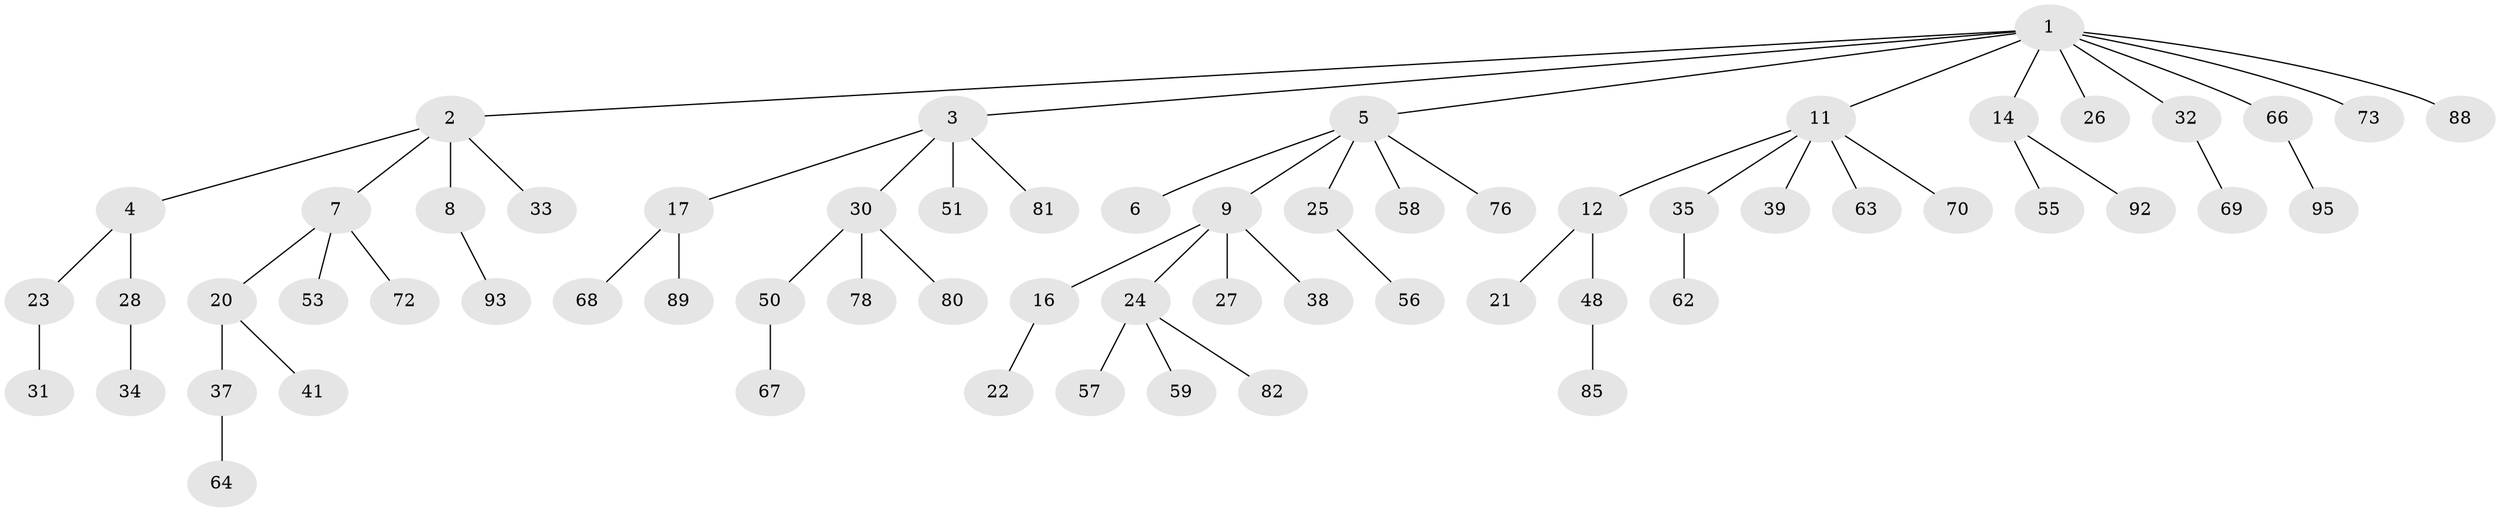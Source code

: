 // Generated by graph-tools (version 1.1) at 2025/24/03/03/25 07:24:07]
// undirected, 63 vertices, 62 edges
graph export_dot {
graph [start="1"]
  node [color=gray90,style=filled];
  1 [super="+10"];
  2 [super="+65"];
  3 [super="+44"];
  4 [super="+61"];
  5 [super="+49"];
  6 [super="+19"];
  7 [super="+18"];
  8 [super="+96"];
  9 [super="+15"];
  11 [super="+60"];
  12 [super="+13"];
  14 [super="+42"];
  16;
  17 [super="+87"];
  20 [super="+40"];
  21 [super="+47"];
  22 [super="+29"];
  23 [super="+94"];
  24 [super="+54"];
  25 [super="+77"];
  26 [super="+36"];
  27;
  28 [super="+91"];
  30 [super="+43"];
  31 [super="+71"];
  32 [super="+90"];
  33 [super="+84"];
  34;
  35 [super="+46"];
  37 [super="+52"];
  38;
  39 [super="+45"];
  41;
  48 [super="+75"];
  50;
  51;
  53;
  55 [super="+86"];
  56 [super="+74"];
  57;
  58;
  59;
  62 [super="+79"];
  63;
  64;
  66;
  67;
  68;
  69;
  70;
  72;
  73;
  76 [super="+83"];
  78;
  80;
  81;
  82 [super="+98"];
  85 [super="+97"];
  88;
  89;
  92;
  93;
  95;
  1 -- 2;
  1 -- 3;
  1 -- 5;
  1 -- 73;
  1 -- 88;
  1 -- 32;
  1 -- 66;
  1 -- 26;
  1 -- 11;
  1 -- 14;
  2 -- 4;
  2 -- 7;
  2 -- 8;
  2 -- 33;
  3 -- 17;
  3 -- 30;
  3 -- 51;
  3 -- 81;
  4 -- 23;
  4 -- 28;
  5 -- 6;
  5 -- 9;
  5 -- 25;
  5 -- 76;
  5 -- 58;
  7 -- 20;
  7 -- 53;
  7 -- 72;
  8 -- 93;
  9 -- 24;
  9 -- 27;
  9 -- 38;
  9 -- 16;
  11 -- 12;
  11 -- 35;
  11 -- 39;
  11 -- 70;
  11 -- 63;
  12 -- 48;
  12 -- 21;
  14 -- 92;
  14 -- 55;
  16 -- 22;
  17 -- 68;
  17 -- 89;
  20 -- 37;
  20 -- 41;
  23 -- 31;
  24 -- 82;
  24 -- 57;
  24 -- 59;
  25 -- 56;
  28 -- 34;
  30 -- 50;
  30 -- 80;
  30 -- 78;
  32 -- 69;
  35 -- 62;
  37 -- 64;
  48 -- 85;
  50 -- 67;
  66 -- 95;
}
